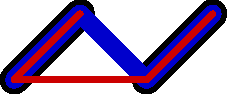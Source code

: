 size(4cm,0);

path p1=(0,0)--(1,1);
path p2=(2,0)--(3,1);

draw(p1,linewidth(5mm));
draw(p2,linewidth(5mm));
draw(p1--p2,3mm+.8blue);
draw(reverse(p1)--p2,1mm+.8red);
